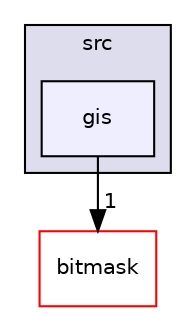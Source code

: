 digraph "gis" {
  compound=true
  node [ fontsize="10", fontname="Helvetica"];
  edge [ labelfontsize="10", labelfontname="Helvetica"];
  subgraph clusterdir_68267d1309a1af8e8297ef4c3efbcdba {
    graph [ bgcolor="#ddddee", pencolor="black", label="src" fontname="Helvetica", fontsize="10", URL="dir_68267d1309a1af8e8297ef4c3efbcdba.html"]
  dir_f798bfd495d7fe9c68c3cfda0f50bf7b [shape=box, label="gis", style="filled", fillcolor="#eeeeff", pencolor="black", URL="dir_f798bfd495d7fe9c68c3cfda0f50bf7b.html"];
  }
  dir_8af788da82510e5633fff7e15680126e [shape=box label="bitmask" fillcolor="white" style="filled" color="red" URL="dir_8af788da82510e5633fff7e15680126e.html"];
  dir_f798bfd495d7fe9c68c3cfda0f50bf7b->dir_8af788da82510e5633fff7e15680126e [headlabel="1", labeldistance=1.5 headhref="dir_000046_000007.html"];
}
